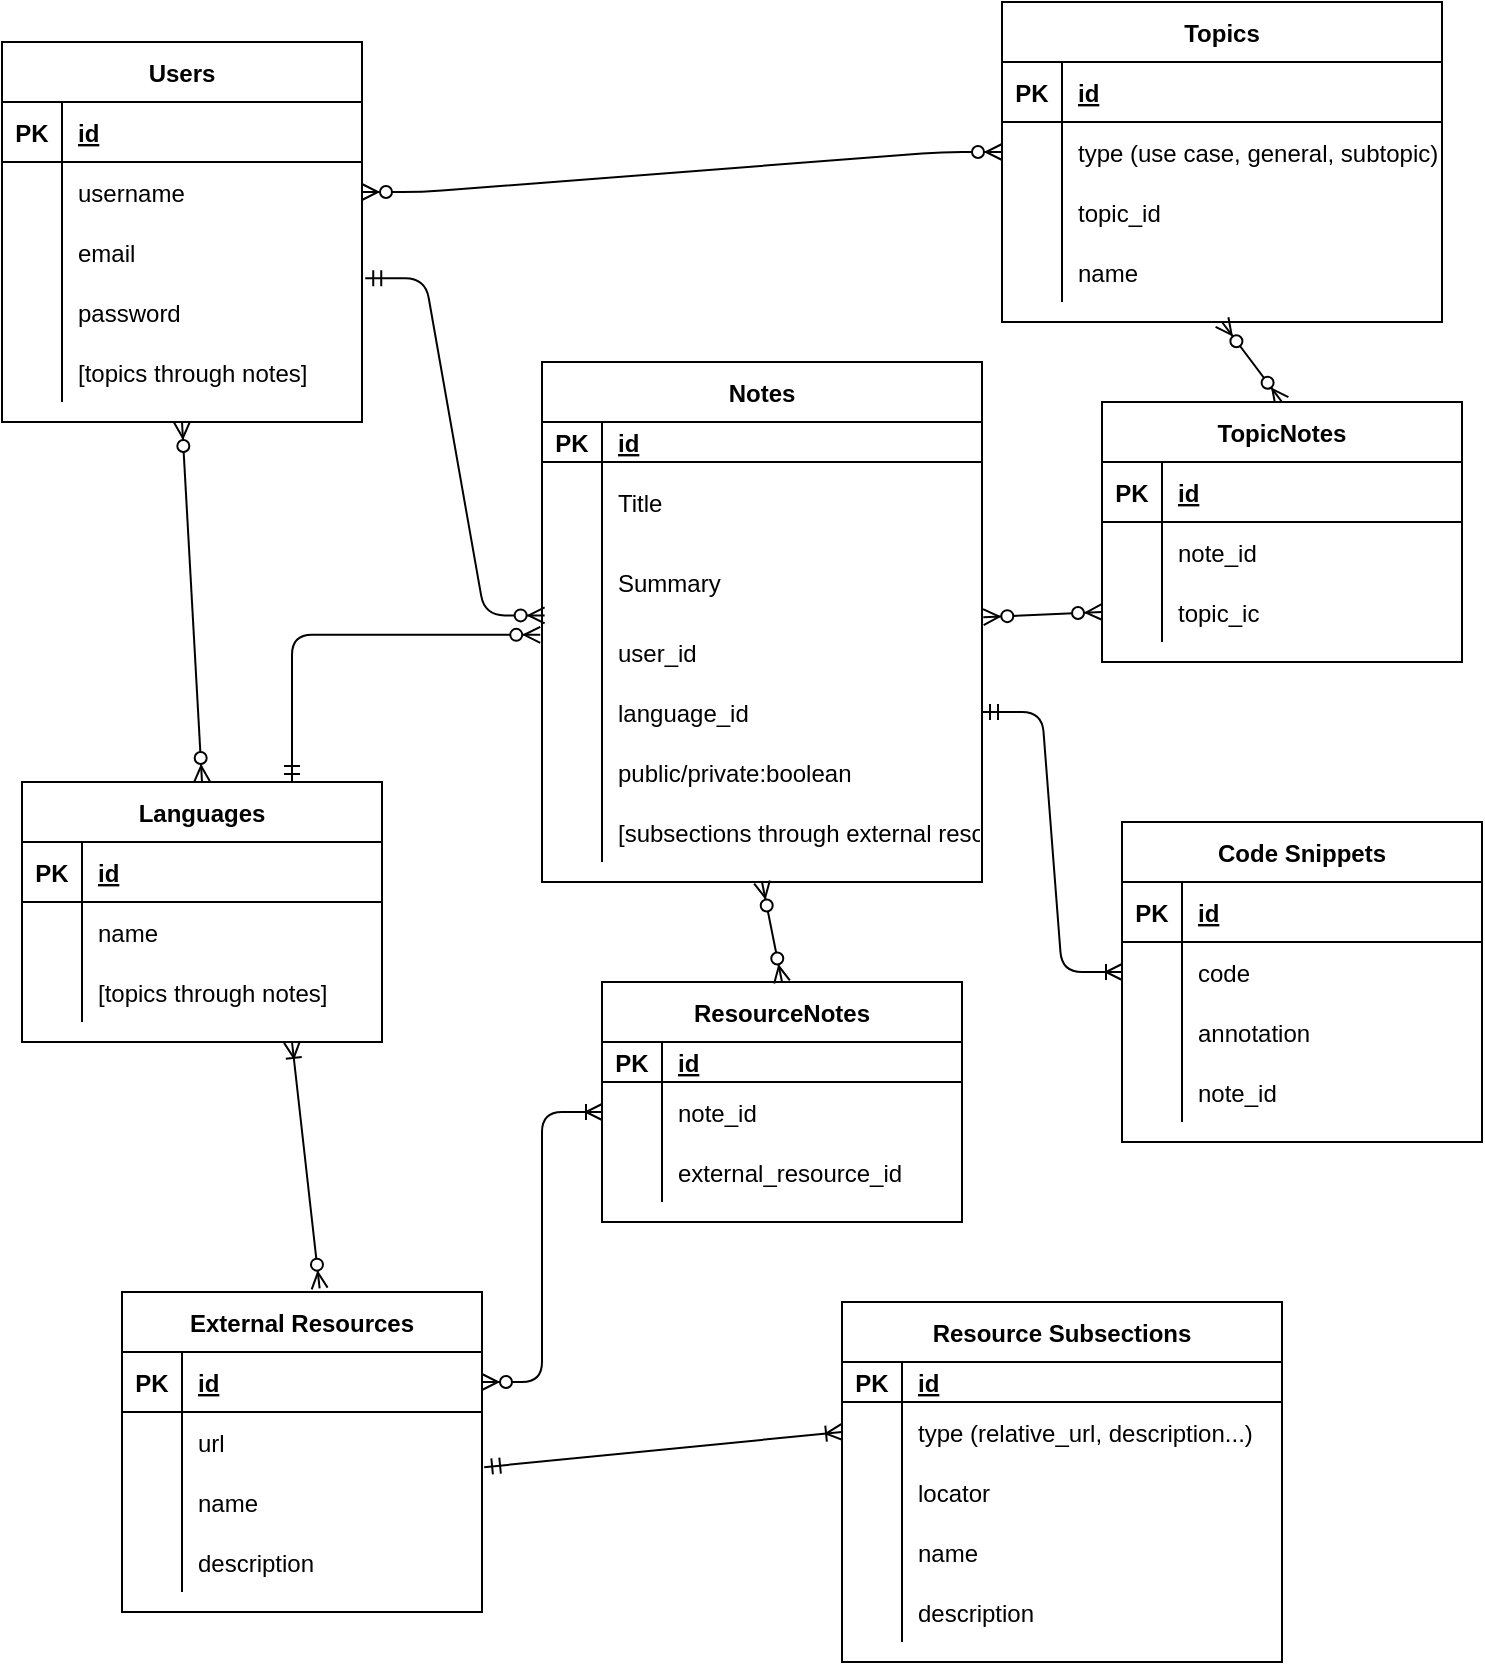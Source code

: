 <mxfile version="13.6.2" type="github">
  <diagram id="3IAwDomSX4GTOxIave0a" name="Page-1">
    <mxGraphModel dx="1155" dy="593" grid="1" gridSize="10" guides="1" tooltips="1" connect="1" arrows="1" fold="1" page="1" pageScale="1" pageWidth="850" pageHeight="1100" math="0" shadow="0">
      <root>
        <mxCell id="0" />
        <mxCell id="1" parent="0" />
        <mxCell id="mdlQwKb84h5tCR9vQMFx-60" value="" style="edgeStyle=entityRelationEdgeStyle;fontSize=12;html=1;endArrow=ERzeroToMany;startArrow=ERmandOne;entryX=0.006;entryY=-0.11;entryDx=0;entryDy=0;entryPerimeter=0;exitX=1.009;exitY=-0.061;exitDx=0;exitDy=0;exitPerimeter=0;" edge="1" parent="1" source="bAAhYgV04LeSds4EKRLH-11">
          <mxGeometry width="100" height="100" relative="1" as="geometry">
            <mxPoint x="270" y="130" as="sourcePoint" />
            <mxPoint x="361.32" y="326.7" as="targetPoint" />
          </mxGeometry>
        </mxCell>
        <mxCell id="mdlQwKb84h5tCR9vQMFx-61" value="" style="edgeStyle=entityRelationEdgeStyle;fontSize=12;html=1;endArrow=ERzeroToMany;endFill=1;startArrow=ERzeroToMany;entryX=0;entryY=0.5;entryDx=0;entryDy=0;exitX=1;exitY=0.5;exitDx=0;exitDy=0;" edge="1" parent="1" source="bAAhYgV04LeSds4EKRLH-5" target="mdlQwKb84h5tCR9vQMFx-5">
          <mxGeometry width="100" height="100" relative="1" as="geometry">
            <mxPoint x="260" y="120" as="sourcePoint" />
            <mxPoint x="390" y="120" as="targetPoint" />
          </mxGeometry>
        </mxCell>
        <mxCell id="mdlQwKb84h5tCR9vQMFx-73" value="" style="fontSize=12;html=1;endArrow=ERzeroToMany;endFill=1;startArrow=ERzeroToMany;entryX=0.5;entryY=1;entryDx=0;entryDy=0;exitX=0.5;exitY=0;exitDx=0;exitDy=0;" edge="1" parent="1" source="mdlQwKb84h5tCR9vQMFx-40" target="bAAhYgV04LeSds4EKRLH-1">
          <mxGeometry width="100" height="100" relative="1" as="geometry">
            <mxPoint x="190" y="391" as="sourcePoint" />
            <mxPoint x="220" y="240" as="targetPoint" />
          </mxGeometry>
        </mxCell>
        <mxCell id="mdlQwKb84h5tCR9vQMFx-40" value="Languages" style="shape=table;startSize=30;container=1;collapsible=1;childLayout=tableLayout;fixedRows=1;rowLines=0;fontStyle=1;align=center;resizeLast=1;" vertex="1" parent="1">
          <mxGeometry x="100" y="410" width="180" height="130" as="geometry" />
        </mxCell>
        <mxCell id="mdlQwKb84h5tCR9vQMFx-41" value="" style="shape=partialRectangle;collapsible=0;dropTarget=0;pointerEvents=0;fillColor=none;top=0;left=0;bottom=1;right=0;points=[[0,0.5],[1,0.5]];portConstraint=eastwest;" vertex="1" parent="mdlQwKb84h5tCR9vQMFx-40">
          <mxGeometry y="30" width="180" height="30" as="geometry" />
        </mxCell>
        <mxCell id="mdlQwKb84h5tCR9vQMFx-42" value="PK" style="shape=partialRectangle;connectable=0;fillColor=none;top=0;left=0;bottom=0;right=0;fontStyle=1;overflow=hidden;" vertex="1" parent="mdlQwKb84h5tCR9vQMFx-41">
          <mxGeometry width="30" height="30" as="geometry" />
        </mxCell>
        <mxCell id="mdlQwKb84h5tCR9vQMFx-43" value="id" style="shape=partialRectangle;connectable=0;fillColor=none;top=0;left=0;bottom=0;right=0;align=left;spacingLeft=6;fontStyle=5;overflow=hidden;" vertex="1" parent="mdlQwKb84h5tCR9vQMFx-41">
          <mxGeometry x="30" width="150" height="30" as="geometry" />
        </mxCell>
        <mxCell id="mdlQwKb84h5tCR9vQMFx-44" value="" style="shape=partialRectangle;collapsible=0;dropTarget=0;pointerEvents=0;fillColor=none;top=0;left=0;bottom=0;right=0;points=[[0,0.5],[1,0.5]];portConstraint=eastwest;" vertex="1" parent="mdlQwKb84h5tCR9vQMFx-40">
          <mxGeometry y="60" width="180" height="30" as="geometry" />
        </mxCell>
        <mxCell id="mdlQwKb84h5tCR9vQMFx-45" value="" style="shape=partialRectangle;connectable=0;fillColor=none;top=0;left=0;bottom=0;right=0;editable=1;overflow=hidden;" vertex="1" parent="mdlQwKb84h5tCR9vQMFx-44">
          <mxGeometry width="30" height="30" as="geometry" />
        </mxCell>
        <mxCell id="mdlQwKb84h5tCR9vQMFx-46" value="name" style="shape=partialRectangle;connectable=0;fillColor=none;top=0;left=0;bottom=0;right=0;align=left;spacingLeft=6;overflow=hidden;" vertex="1" parent="mdlQwKb84h5tCR9vQMFx-44">
          <mxGeometry x="30" width="150" height="30" as="geometry" />
        </mxCell>
        <mxCell id="mdlQwKb84h5tCR9vQMFx-47" value="" style="shape=partialRectangle;collapsible=0;dropTarget=0;pointerEvents=0;fillColor=none;top=0;left=0;bottom=0;right=0;points=[[0,0.5],[1,0.5]];portConstraint=eastwest;" vertex="1" parent="mdlQwKb84h5tCR9vQMFx-40">
          <mxGeometry y="90" width="180" height="30" as="geometry" />
        </mxCell>
        <mxCell id="mdlQwKb84h5tCR9vQMFx-48" value="" style="shape=partialRectangle;connectable=0;fillColor=none;top=0;left=0;bottom=0;right=0;editable=1;overflow=hidden;" vertex="1" parent="mdlQwKb84h5tCR9vQMFx-47">
          <mxGeometry width="30" height="30" as="geometry" />
        </mxCell>
        <mxCell id="mdlQwKb84h5tCR9vQMFx-49" value="[topics through notes]" style="shape=partialRectangle;connectable=0;fillColor=none;top=0;left=0;bottom=0;right=0;align=left;spacingLeft=6;overflow=hidden;" vertex="1" parent="mdlQwKb84h5tCR9vQMFx-47">
          <mxGeometry x="30" width="150" height="30" as="geometry" />
        </mxCell>
        <mxCell id="mdlQwKb84h5tCR9vQMFx-74" value="" style="fontSize=12;html=1;endArrow=ERzeroToMany;endFill=1;startArrow=ERzeroToMany;exitX=1.003;exitY=-0.08;exitDx=0;exitDy=0;exitPerimeter=0;entryX=0;entryY=0.5;entryDx=0;entryDy=0;" edge="1" parent="1" target="mdlQwKb84h5tCR9vQMFx-131">
          <mxGeometry width="100" height="100" relative="1" as="geometry">
            <mxPoint x="580.66" y="327.6" as="sourcePoint" />
            <mxPoint x="660" y="200" as="targetPoint" />
          </mxGeometry>
        </mxCell>
        <mxCell id="mdlQwKb84h5tCR9vQMFx-92" value="" style="fontSize=12;html=1;endArrow=ERoneToMany;startArrow=ERmandOne;entryX=0;entryY=0.5;entryDx=0;entryDy=0;exitX=1.006;exitY=-0.08;exitDx=0;exitDy=0;exitPerimeter=0;" edge="1" parent="1" source="mdlQwKb84h5tCR9vQMFx-34" target="mdlQwKb84h5tCR9vQMFx-83">
          <mxGeometry width="100" height="100" relative="1" as="geometry">
            <mxPoint x="670" y="580" as="sourcePoint" />
            <mxPoint x="550" y="710" as="targetPoint" />
          </mxGeometry>
        </mxCell>
        <mxCell id="mdlQwKb84h5tCR9vQMFx-93" value="" style="edgeStyle=orthogonalEdgeStyle;fontSize=12;html=1;endArrow=ERoneToMany;startArrow=ERzeroToMany;exitX=1;exitY=0.5;exitDx=0;exitDy=0;" edge="1" parent="1" source="mdlQwKb84h5tCR9vQMFx-28" target="mdlQwKb84h5tCR9vQMFx-142">
          <mxGeometry width="100" height="100" relative="1" as="geometry">
            <mxPoint x="330" y="490" as="sourcePoint" />
            <mxPoint x="430" y="400" as="targetPoint" />
          </mxGeometry>
        </mxCell>
        <mxCell id="mdlQwKb84h5tCR9vQMFx-94" value="" style="fontSize=12;html=1;endArrow=ERoneToMany;startArrow=ERzeroToMany;exitX=0.549;exitY=-0.011;exitDx=0;exitDy=0;entryX=0.75;entryY=1;entryDx=0;entryDy=0;exitPerimeter=0;" edge="1" parent="1" source="mdlQwKb84h5tCR9vQMFx-27" target="mdlQwKb84h5tCR9vQMFx-40">
          <mxGeometry width="100" height="100" relative="1" as="geometry">
            <mxPoint x="520" y="515" as="sourcePoint" />
            <mxPoint x="370" y="440" as="targetPoint" />
          </mxGeometry>
        </mxCell>
        <mxCell id="mdlQwKb84h5tCR9vQMFx-96" value="" style="edgeStyle=orthogonalEdgeStyle;fontSize=12;html=1;endArrow=ERmandOne;startArrow=ERzeroToMany;entryX=0.75;entryY=0;entryDx=0;entryDy=0;exitX=-0.004;exitY=0.214;exitDx=0;exitDy=0;exitPerimeter=0;endFill=0;" edge="1" parent="1" source="mdlQwKb84h5tCR9vQMFx-24" target="mdlQwKb84h5tCR9vQMFx-40">
          <mxGeometry width="100" height="100" relative="1" as="geometry">
            <mxPoint x="270" y="290" as="sourcePoint" />
            <mxPoint x="310" y="290" as="targetPoint" />
          </mxGeometry>
        </mxCell>
        <mxCell id="mdlQwKb84h5tCR9vQMFx-1" value="Topics" style="shape=table;startSize=30;container=1;collapsible=1;childLayout=tableLayout;fixedRows=1;rowLines=0;fontStyle=1;align=center;resizeLast=1;" vertex="1" parent="1">
          <mxGeometry x="590" y="20" width="220" height="160" as="geometry" />
        </mxCell>
        <mxCell id="mdlQwKb84h5tCR9vQMFx-2" value="" style="shape=partialRectangle;collapsible=0;dropTarget=0;pointerEvents=0;fillColor=none;top=0;left=0;bottom=1;right=0;points=[[0,0.5],[1,0.5]];portConstraint=eastwest;" vertex="1" parent="mdlQwKb84h5tCR9vQMFx-1">
          <mxGeometry y="30" width="220" height="30" as="geometry" />
        </mxCell>
        <mxCell id="mdlQwKb84h5tCR9vQMFx-3" value="PK" style="shape=partialRectangle;connectable=0;fillColor=none;top=0;left=0;bottom=0;right=0;fontStyle=1;overflow=hidden;" vertex="1" parent="mdlQwKb84h5tCR9vQMFx-2">
          <mxGeometry width="30" height="30" as="geometry" />
        </mxCell>
        <mxCell id="mdlQwKb84h5tCR9vQMFx-4" value="id" style="shape=partialRectangle;connectable=0;fillColor=none;top=0;left=0;bottom=0;right=0;align=left;spacingLeft=6;fontStyle=5;overflow=hidden;" vertex="1" parent="mdlQwKb84h5tCR9vQMFx-2">
          <mxGeometry x="30" width="190" height="30" as="geometry" />
        </mxCell>
        <mxCell id="mdlQwKb84h5tCR9vQMFx-5" value="" style="shape=partialRectangle;collapsible=0;dropTarget=0;pointerEvents=0;fillColor=none;top=0;left=0;bottom=0;right=0;points=[[0,0.5],[1,0.5]];portConstraint=eastwest;" vertex="1" parent="mdlQwKb84h5tCR9vQMFx-1">
          <mxGeometry y="60" width="220" height="30" as="geometry" />
        </mxCell>
        <mxCell id="mdlQwKb84h5tCR9vQMFx-6" value="" style="shape=partialRectangle;connectable=0;fillColor=none;top=0;left=0;bottom=0;right=0;editable=1;overflow=hidden;" vertex="1" parent="mdlQwKb84h5tCR9vQMFx-5">
          <mxGeometry width="30" height="30" as="geometry" />
        </mxCell>
        <mxCell id="mdlQwKb84h5tCR9vQMFx-7" value="type (use case, general, subtopic)" style="shape=partialRectangle;connectable=0;fillColor=none;top=0;left=0;bottom=0;right=0;align=left;spacingLeft=6;overflow=hidden;" vertex="1" parent="mdlQwKb84h5tCR9vQMFx-5">
          <mxGeometry x="30" width="190" height="30" as="geometry" />
        </mxCell>
        <mxCell id="mdlQwKb84h5tCR9vQMFx-8" value="" style="shape=partialRectangle;collapsible=0;dropTarget=0;pointerEvents=0;fillColor=none;top=0;left=0;bottom=0;right=0;points=[[0,0.5],[1,0.5]];portConstraint=eastwest;" vertex="1" parent="mdlQwKb84h5tCR9vQMFx-1">
          <mxGeometry y="90" width="220" height="30" as="geometry" />
        </mxCell>
        <mxCell id="mdlQwKb84h5tCR9vQMFx-9" value="" style="shape=partialRectangle;connectable=0;fillColor=none;top=0;left=0;bottom=0;right=0;editable=1;overflow=hidden;" vertex="1" parent="mdlQwKb84h5tCR9vQMFx-8">
          <mxGeometry width="30" height="30" as="geometry" />
        </mxCell>
        <mxCell id="mdlQwKb84h5tCR9vQMFx-10" value="topic_id" style="shape=partialRectangle;connectable=0;fillColor=none;top=0;left=0;bottom=0;right=0;align=left;spacingLeft=6;overflow=hidden;" vertex="1" parent="mdlQwKb84h5tCR9vQMFx-8">
          <mxGeometry x="30" width="190" height="30" as="geometry" />
        </mxCell>
        <mxCell id="mdlQwKb84h5tCR9vQMFx-11" value="" style="shape=partialRectangle;collapsible=0;dropTarget=0;pointerEvents=0;fillColor=none;top=0;left=0;bottom=0;right=0;points=[[0,0.5],[1,0.5]];portConstraint=eastwest;" vertex="1" parent="mdlQwKb84h5tCR9vQMFx-1">
          <mxGeometry y="120" width="220" height="30" as="geometry" />
        </mxCell>
        <mxCell id="mdlQwKb84h5tCR9vQMFx-12" value="" style="shape=partialRectangle;connectable=0;fillColor=none;top=0;left=0;bottom=0;right=0;editable=1;overflow=hidden;" vertex="1" parent="mdlQwKb84h5tCR9vQMFx-11">
          <mxGeometry width="30" height="30" as="geometry" />
        </mxCell>
        <mxCell id="mdlQwKb84h5tCR9vQMFx-13" value="name" style="shape=partialRectangle;connectable=0;fillColor=none;top=0;left=0;bottom=0;right=0;align=left;spacingLeft=6;overflow=hidden;" vertex="1" parent="mdlQwKb84h5tCR9vQMFx-11">
          <mxGeometry x="30" width="190" height="30" as="geometry" />
        </mxCell>
        <mxCell id="mdlQwKb84h5tCR9vQMFx-137" value="" style="fontSize=12;html=1;endArrow=ERzeroToMany;endFill=1;startArrow=ERzeroToMany;exitX=0.5;exitY=1;exitDx=0;exitDy=0;entryX=0.5;entryY=0;entryDx=0;entryDy=0;" edge="1" parent="1" source="mdlQwKb84h5tCR9vQMFx-1" target="mdlQwKb84h5tCR9vQMFx-124">
          <mxGeometry width="100" height="100" relative="1" as="geometry">
            <mxPoint x="680.54" y="192.6" as="sourcePoint" />
            <mxPoint x="770" y="210" as="targetPoint" />
          </mxGeometry>
        </mxCell>
        <mxCell id="bAAhYgV04LeSds4EKRLH-1" value="Users" style="shape=table;startSize=30;container=1;collapsible=1;childLayout=tableLayout;fixedRows=1;rowLines=0;fontStyle=1;align=center;resizeLast=1;" parent="1" vertex="1">
          <mxGeometry x="90" y="40" width="180" height="190" as="geometry" />
        </mxCell>
        <mxCell id="bAAhYgV04LeSds4EKRLH-2" value="" style="shape=partialRectangle;collapsible=0;dropTarget=0;pointerEvents=0;fillColor=none;top=0;left=0;bottom=1;right=0;points=[[0,0.5],[1,0.5]];portConstraint=eastwest;" parent="bAAhYgV04LeSds4EKRLH-1" vertex="1">
          <mxGeometry y="30" width="180" height="30" as="geometry" />
        </mxCell>
        <mxCell id="bAAhYgV04LeSds4EKRLH-3" value="PK" style="shape=partialRectangle;connectable=0;fillColor=none;top=0;left=0;bottom=0;right=0;fontStyle=1;overflow=hidden;" parent="bAAhYgV04LeSds4EKRLH-2" vertex="1">
          <mxGeometry width="30" height="30" as="geometry" />
        </mxCell>
        <mxCell id="bAAhYgV04LeSds4EKRLH-4" value="id" style="shape=partialRectangle;connectable=0;fillColor=none;top=0;left=0;bottom=0;right=0;align=left;spacingLeft=6;fontStyle=5;overflow=hidden;" parent="bAAhYgV04LeSds4EKRLH-2" vertex="1">
          <mxGeometry x="30" width="150" height="30" as="geometry" />
        </mxCell>
        <mxCell id="bAAhYgV04LeSds4EKRLH-5" value="" style="shape=partialRectangle;collapsible=0;dropTarget=0;pointerEvents=0;fillColor=none;top=0;left=0;bottom=0;right=0;points=[[0,0.5],[1,0.5]];portConstraint=eastwest;" parent="bAAhYgV04LeSds4EKRLH-1" vertex="1">
          <mxGeometry y="60" width="180" height="30" as="geometry" />
        </mxCell>
        <mxCell id="bAAhYgV04LeSds4EKRLH-6" value="" style="shape=partialRectangle;connectable=0;fillColor=none;top=0;left=0;bottom=0;right=0;editable=1;overflow=hidden;" parent="bAAhYgV04LeSds4EKRLH-5" vertex="1">
          <mxGeometry width="30" height="30" as="geometry" />
        </mxCell>
        <mxCell id="bAAhYgV04LeSds4EKRLH-7" value="username" style="shape=partialRectangle;connectable=0;fillColor=none;top=0;left=0;bottom=0;right=0;align=left;spacingLeft=6;overflow=hidden;" parent="bAAhYgV04LeSds4EKRLH-5" vertex="1">
          <mxGeometry x="30" width="150" height="30" as="geometry" />
        </mxCell>
        <mxCell id="bAAhYgV04LeSds4EKRLH-8" value="" style="shape=partialRectangle;collapsible=0;dropTarget=0;pointerEvents=0;fillColor=none;top=0;left=0;bottom=0;right=0;points=[[0,0.5],[1,0.5]];portConstraint=eastwest;" parent="bAAhYgV04LeSds4EKRLH-1" vertex="1">
          <mxGeometry y="90" width="180" height="30" as="geometry" />
        </mxCell>
        <mxCell id="bAAhYgV04LeSds4EKRLH-9" value="" style="shape=partialRectangle;connectable=0;fillColor=none;top=0;left=0;bottom=0;right=0;editable=1;overflow=hidden;" parent="bAAhYgV04LeSds4EKRLH-8" vertex="1">
          <mxGeometry width="30" height="30" as="geometry" />
        </mxCell>
        <mxCell id="bAAhYgV04LeSds4EKRLH-10" value="email" style="shape=partialRectangle;connectable=0;fillColor=none;top=0;left=0;bottom=0;right=0;align=left;spacingLeft=6;overflow=hidden;" parent="bAAhYgV04LeSds4EKRLH-8" vertex="1">
          <mxGeometry x="30" width="150" height="30" as="geometry" />
        </mxCell>
        <mxCell id="bAAhYgV04LeSds4EKRLH-11" value="" style="shape=partialRectangle;collapsible=0;dropTarget=0;pointerEvents=0;fillColor=none;top=0;left=0;bottom=0;right=0;points=[[0,0.5],[1,0.5]];portConstraint=eastwest;" parent="bAAhYgV04LeSds4EKRLH-1" vertex="1">
          <mxGeometry y="120" width="180" height="30" as="geometry" />
        </mxCell>
        <mxCell id="bAAhYgV04LeSds4EKRLH-12" value="" style="shape=partialRectangle;connectable=0;fillColor=none;top=0;left=0;bottom=0;right=0;editable=1;overflow=hidden;" parent="bAAhYgV04LeSds4EKRLH-11" vertex="1">
          <mxGeometry width="30" height="30" as="geometry" />
        </mxCell>
        <mxCell id="bAAhYgV04LeSds4EKRLH-13" value="password" style="shape=partialRectangle;connectable=0;fillColor=none;top=0;left=0;bottom=0;right=0;align=left;spacingLeft=6;overflow=hidden;" parent="bAAhYgV04LeSds4EKRLH-11" vertex="1">
          <mxGeometry x="30" width="150" height="30" as="geometry" />
        </mxCell>
        <mxCell id="mdlQwKb84h5tCR9vQMFx-163" value="" style="shape=partialRectangle;collapsible=0;dropTarget=0;pointerEvents=0;fillColor=none;top=0;left=0;bottom=0;right=0;points=[[0,0.5],[1,0.5]];portConstraint=eastwest;" vertex="1" parent="bAAhYgV04LeSds4EKRLH-1">
          <mxGeometry y="150" width="180" height="30" as="geometry" />
        </mxCell>
        <mxCell id="mdlQwKb84h5tCR9vQMFx-164" value="" style="shape=partialRectangle;connectable=0;fillColor=none;top=0;left=0;bottom=0;right=0;editable=1;overflow=hidden;" vertex="1" parent="mdlQwKb84h5tCR9vQMFx-163">
          <mxGeometry width="30" height="30" as="geometry" />
        </mxCell>
        <mxCell id="mdlQwKb84h5tCR9vQMFx-165" value="[topics through notes]" style="shape=partialRectangle;connectable=0;fillColor=none;top=0;left=0;bottom=0;right=0;align=left;spacingLeft=6;overflow=hidden;" vertex="1" parent="mdlQwKb84h5tCR9vQMFx-163">
          <mxGeometry x="30" width="150" height="30" as="geometry" />
        </mxCell>
        <mxCell id="mdlQwKb84h5tCR9vQMFx-79" value="Resource Subsections" style="shape=table;startSize=30;container=1;collapsible=1;childLayout=tableLayout;fixedRows=1;rowLines=0;fontStyle=1;align=center;resizeLast=1;" vertex="1" parent="1">
          <mxGeometry x="510" y="670" width="220" height="180" as="geometry" />
        </mxCell>
        <mxCell id="mdlQwKb84h5tCR9vQMFx-80" value="" style="shape=partialRectangle;collapsible=0;dropTarget=0;pointerEvents=0;fillColor=none;top=0;left=0;bottom=1;right=0;points=[[0,0.5],[1,0.5]];portConstraint=eastwest;" vertex="1" parent="mdlQwKb84h5tCR9vQMFx-79">
          <mxGeometry y="30" width="220" height="20" as="geometry" />
        </mxCell>
        <mxCell id="mdlQwKb84h5tCR9vQMFx-81" value="PK" style="shape=partialRectangle;connectable=0;fillColor=none;top=0;left=0;bottom=0;right=0;fontStyle=1;overflow=hidden;" vertex="1" parent="mdlQwKb84h5tCR9vQMFx-80">
          <mxGeometry width="30" height="20" as="geometry" />
        </mxCell>
        <mxCell id="mdlQwKb84h5tCR9vQMFx-82" value="id" style="shape=partialRectangle;connectable=0;fillColor=none;top=0;left=0;bottom=0;right=0;align=left;spacingLeft=6;fontStyle=5;overflow=hidden;" vertex="1" parent="mdlQwKb84h5tCR9vQMFx-80">
          <mxGeometry x="30" width="190" height="20" as="geometry" />
        </mxCell>
        <mxCell id="mdlQwKb84h5tCR9vQMFx-83" value="" style="shape=partialRectangle;collapsible=0;dropTarget=0;pointerEvents=0;fillColor=none;top=0;left=0;bottom=0;right=0;points=[[0,0.5],[1,0.5]];portConstraint=eastwest;" vertex="1" parent="mdlQwKb84h5tCR9vQMFx-79">
          <mxGeometry y="50" width="220" height="30" as="geometry" />
        </mxCell>
        <mxCell id="mdlQwKb84h5tCR9vQMFx-84" value="" style="shape=partialRectangle;connectable=0;fillColor=none;top=0;left=0;bottom=0;right=0;editable=1;overflow=hidden;" vertex="1" parent="mdlQwKb84h5tCR9vQMFx-83">
          <mxGeometry width="30" height="30" as="geometry" />
        </mxCell>
        <mxCell id="mdlQwKb84h5tCR9vQMFx-85" value="type (relative_url, description...)" style="shape=partialRectangle;connectable=0;fillColor=none;top=0;left=0;bottom=0;right=0;align=left;spacingLeft=6;overflow=hidden;" vertex="1" parent="mdlQwKb84h5tCR9vQMFx-83">
          <mxGeometry x="30" width="190" height="30" as="geometry" />
        </mxCell>
        <mxCell id="mdlQwKb84h5tCR9vQMFx-86" value="" style="shape=partialRectangle;collapsible=0;dropTarget=0;pointerEvents=0;fillColor=none;top=0;left=0;bottom=0;right=0;points=[[0,0.5],[1,0.5]];portConstraint=eastwest;" vertex="1" parent="mdlQwKb84h5tCR9vQMFx-79">
          <mxGeometry y="80" width="220" height="30" as="geometry" />
        </mxCell>
        <mxCell id="mdlQwKb84h5tCR9vQMFx-87" value="" style="shape=partialRectangle;connectable=0;fillColor=none;top=0;left=0;bottom=0;right=0;editable=1;overflow=hidden;" vertex="1" parent="mdlQwKb84h5tCR9vQMFx-86">
          <mxGeometry width="30" height="30" as="geometry" />
        </mxCell>
        <mxCell id="mdlQwKb84h5tCR9vQMFx-88" value="locator" style="shape=partialRectangle;connectable=0;fillColor=none;top=0;left=0;bottom=0;right=0;align=left;spacingLeft=6;overflow=hidden;" vertex="1" parent="mdlQwKb84h5tCR9vQMFx-86">
          <mxGeometry x="30" width="190" height="30" as="geometry" />
        </mxCell>
        <mxCell id="mdlQwKb84h5tCR9vQMFx-89" value="" style="shape=partialRectangle;collapsible=0;dropTarget=0;pointerEvents=0;fillColor=none;top=0;left=0;bottom=0;right=0;points=[[0,0.5],[1,0.5]];portConstraint=eastwest;" vertex="1" parent="mdlQwKb84h5tCR9vQMFx-79">
          <mxGeometry y="110" width="220" height="30" as="geometry" />
        </mxCell>
        <mxCell id="mdlQwKb84h5tCR9vQMFx-90" value="" style="shape=partialRectangle;connectable=0;fillColor=none;top=0;left=0;bottom=0;right=0;editable=1;overflow=hidden;" vertex="1" parent="mdlQwKb84h5tCR9vQMFx-89">
          <mxGeometry width="30" height="30" as="geometry" />
        </mxCell>
        <mxCell id="mdlQwKb84h5tCR9vQMFx-91" value="name" style="shape=partialRectangle;connectable=0;fillColor=none;top=0;left=0;bottom=0;right=0;align=left;spacingLeft=6;overflow=hidden;" vertex="1" parent="mdlQwKb84h5tCR9vQMFx-89">
          <mxGeometry x="30" width="190" height="30" as="geometry" />
        </mxCell>
        <mxCell id="mdlQwKb84h5tCR9vQMFx-150" value="" style="shape=partialRectangle;collapsible=0;dropTarget=0;pointerEvents=0;fillColor=none;top=0;left=0;bottom=0;right=0;points=[[0,0.5],[1,0.5]];portConstraint=eastwest;" vertex="1" parent="mdlQwKb84h5tCR9vQMFx-79">
          <mxGeometry y="140" width="220" height="30" as="geometry" />
        </mxCell>
        <mxCell id="mdlQwKb84h5tCR9vQMFx-151" value="" style="shape=partialRectangle;connectable=0;fillColor=none;top=0;left=0;bottom=0;right=0;editable=1;overflow=hidden;" vertex="1" parent="mdlQwKb84h5tCR9vQMFx-150">
          <mxGeometry width="30" height="30" as="geometry" />
        </mxCell>
        <mxCell id="mdlQwKb84h5tCR9vQMFx-152" value="description" style="shape=partialRectangle;connectable=0;fillColor=none;top=0;left=0;bottom=0;right=0;align=left;spacingLeft=6;overflow=hidden;" vertex="1" parent="mdlQwKb84h5tCR9vQMFx-150">
          <mxGeometry x="30" width="190" height="30" as="geometry" />
        </mxCell>
        <mxCell id="mdlQwKb84h5tCR9vQMFx-27" value="External Resources" style="shape=table;startSize=30;container=1;collapsible=1;childLayout=tableLayout;fixedRows=1;rowLines=0;fontStyle=1;align=center;resizeLast=1;" vertex="1" parent="1">
          <mxGeometry x="150" y="665" width="180" height="160" as="geometry" />
        </mxCell>
        <mxCell id="mdlQwKb84h5tCR9vQMFx-28" value="" style="shape=partialRectangle;collapsible=0;dropTarget=0;pointerEvents=0;fillColor=none;top=0;left=0;bottom=1;right=0;points=[[0,0.5],[1,0.5]];portConstraint=eastwest;" vertex="1" parent="mdlQwKb84h5tCR9vQMFx-27">
          <mxGeometry y="30" width="180" height="30" as="geometry" />
        </mxCell>
        <mxCell id="mdlQwKb84h5tCR9vQMFx-29" value="PK" style="shape=partialRectangle;connectable=0;fillColor=none;top=0;left=0;bottom=0;right=0;fontStyle=1;overflow=hidden;" vertex="1" parent="mdlQwKb84h5tCR9vQMFx-28">
          <mxGeometry width="30" height="30" as="geometry" />
        </mxCell>
        <mxCell id="mdlQwKb84h5tCR9vQMFx-30" value="id" style="shape=partialRectangle;connectable=0;fillColor=none;top=0;left=0;bottom=0;right=0;align=left;spacingLeft=6;fontStyle=5;overflow=hidden;" vertex="1" parent="mdlQwKb84h5tCR9vQMFx-28">
          <mxGeometry x="30" width="150" height="30" as="geometry" />
        </mxCell>
        <mxCell id="mdlQwKb84h5tCR9vQMFx-31" value="" style="shape=partialRectangle;collapsible=0;dropTarget=0;pointerEvents=0;fillColor=none;top=0;left=0;bottom=0;right=0;points=[[0,0.5],[1,0.5]];portConstraint=eastwest;" vertex="1" parent="mdlQwKb84h5tCR9vQMFx-27">
          <mxGeometry y="60" width="180" height="30" as="geometry" />
        </mxCell>
        <mxCell id="mdlQwKb84h5tCR9vQMFx-32" value="" style="shape=partialRectangle;connectable=0;fillColor=none;top=0;left=0;bottom=0;right=0;editable=1;overflow=hidden;" vertex="1" parent="mdlQwKb84h5tCR9vQMFx-31">
          <mxGeometry width="30" height="30" as="geometry" />
        </mxCell>
        <mxCell id="mdlQwKb84h5tCR9vQMFx-33" value="url" style="shape=partialRectangle;connectable=0;fillColor=none;top=0;left=0;bottom=0;right=0;align=left;spacingLeft=6;overflow=hidden;" vertex="1" parent="mdlQwKb84h5tCR9vQMFx-31">
          <mxGeometry x="30" width="150" height="30" as="geometry" />
        </mxCell>
        <mxCell id="mdlQwKb84h5tCR9vQMFx-34" value="" style="shape=partialRectangle;collapsible=0;dropTarget=0;pointerEvents=0;fillColor=none;top=0;left=0;bottom=0;right=0;points=[[0,0.5],[1,0.5]];portConstraint=eastwest;" vertex="1" parent="mdlQwKb84h5tCR9vQMFx-27">
          <mxGeometry y="90" width="180" height="30" as="geometry" />
        </mxCell>
        <mxCell id="mdlQwKb84h5tCR9vQMFx-35" value="" style="shape=partialRectangle;connectable=0;fillColor=none;top=0;left=0;bottom=0;right=0;editable=1;overflow=hidden;" vertex="1" parent="mdlQwKb84h5tCR9vQMFx-34">
          <mxGeometry width="30" height="30" as="geometry" />
        </mxCell>
        <mxCell id="mdlQwKb84h5tCR9vQMFx-36" value="name" style="shape=partialRectangle;connectable=0;fillColor=none;top=0;left=0;bottom=0;right=0;align=left;spacingLeft=6;overflow=hidden;" vertex="1" parent="mdlQwKb84h5tCR9vQMFx-34">
          <mxGeometry x="30" width="150" height="30" as="geometry" />
        </mxCell>
        <mxCell id="mdlQwKb84h5tCR9vQMFx-37" value="" style="shape=partialRectangle;collapsible=0;dropTarget=0;pointerEvents=0;fillColor=none;top=0;left=0;bottom=0;right=0;points=[[0,0.5],[1,0.5]];portConstraint=eastwest;" vertex="1" parent="mdlQwKb84h5tCR9vQMFx-27">
          <mxGeometry y="120" width="180" height="30" as="geometry" />
        </mxCell>
        <mxCell id="mdlQwKb84h5tCR9vQMFx-38" value="" style="shape=partialRectangle;connectable=0;fillColor=none;top=0;left=0;bottom=0;right=0;editable=1;overflow=hidden;" vertex="1" parent="mdlQwKb84h5tCR9vQMFx-37">
          <mxGeometry width="30" height="30" as="geometry" />
        </mxCell>
        <mxCell id="mdlQwKb84h5tCR9vQMFx-39" value="description" style="shape=partialRectangle;connectable=0;fillColor=none;top=0;left=0;bottom=0;right=0;align=left;spacingLeft=6;overflow=hidden;" vertex="1" parent="mdlQwKb84h5tCR9vQMFx-37">
          <mxGeometry x="30" width="150" height="30" as="geometry" />
        </mxCell>
        <mxCell id="mdlQwKb84h5tCR9vQMFx-138" value="ResourceNotes" style="shape=table;startSize=30;container=1;collapsible=1;childLayout=tableLayout;fixedRows=1;rowLines=0;fontStyle=1;align=center;resizeLast=1;" vertex="1" parent="1">
          <mxGeometry x="390" y="510" width="180" height="120" as="geometry" />
        </mxCell>
        <mxCell id="mdlQwKb84h5tCR9vQMFx-139" value="" style="shape=partialRectangle;collapsible=0;dropTarget=0;pointerEvents=0;fillColor=none;top=0;left=0;bottom=1;right=0;points=[[0,0.5],[1,0.5]];portConstraint=eastwest;" vertex="1" parent="mdlQwKb84h5tCR9vQMFx-138">
          <mxGeometry y="30" width="180" height="20" as="geometry" />
        </mxCell>
        <mxCell id="mdlQwKb84h5tCR9vQMFx-140" value="PK" style="shape=partialRectangle;connectable=0;fillColor=none;top=0;left=0;bottom=0;right=0;fontStyle=1;overflow=hidden;" vertex="1" parent="mdlQwKb84h5tCR9vQMFx-139">
          <mxGeometry width="30" height="20" as="geometry" />
        </mxCell>
        <mxCell id="mdlQwKb84h5tCR9vQMFx-141" value="id" style="shape=partialRectangle;connectable=0;fillColor=none;top=0;left=0;bottom=0;right=0;align=left;spacingLeft=6;fontStyle=5;overflow=hidden;" vertex="1" parent="mdlQwKb84h5tCR9vQMFx-139">
          <mxGeometry x="30" width="150" height="20" as="geometry" />
        </mxCell>
        <mxCell id="mdlQwKb84h5tCR9vQMFx-142" value="" style="shape=partialRectangle;collapsible=0;dropTarget=0;pointerEvents=0;fillColor=none;top=0;left=0;bottom=0;right=0;points=[[0,0.5],[1,0.5]];portConstraint=eastwest;" vertex="1" parent="mdlQwKb84h5tCR9vQMFx-138">
          <mxGeometry y="50" width="180" height="30" as="geometry" />
        </mxCell>
        <mxCell id="mdlQwKb84h5tCR9vQMFx-143" value="" style="shape=partialRectangle;connectable=0;fillColor=none;top=0;left=0;bottom=0;right=0;editable=1;overflow=hidden;" vertex="1" parent="mdlQwKb84h5tCR9vQMFx-142">
          <mxGeometry width="30" height="30" as="geometry" />
        </mxCell>
        <mxCell id="mdlQwKb84h5tCR9vQMFx-144" value="note_id" style="shape=partialRectangle;connectable=0;fillColor=none;top=0;left=0;bottom=0;right=0;align=left;spacingLeft=6;overflow=hidden;" vertex="1" parent="mdlQwKb84h5tCR9vQMFx-142">
          <mxGeometry x="30" width="150" height="30" as="geometry" />
        </mxCell>
        <mxCell id="mdlQwKb84h5tCR9vQMFx-145" value="" style="shape=partialRectangle;collapsible=0;dropTarget=0;pointerEvents=0;fillColor=none;top=0;left=0;bottom=0;right=0;points=[[0,0.5],[1,0.5]];portConstraint=eastwest;" vertex="1" parent="mdlQwKb84h5tCR9vQMFx-138">
          <mxGeometry y="80" width="180" height="30" as="geometry" />
        </mxCell>
        <mxCell id="mdlQwKb84h5tCR9vQMFx-146" value="" style="shape=partialRectangle;connectable=0;fillColor=none;top=0;left=0;bottom=0;right=0;editable=1;overflow=hidden;" vertex="1" parent="mdlQwKb84h5tCR9vQMFx-145">
          <mxGeometry width="30" height="30" as="geometry" />
        </mxCell>
        <mxCell id="mdlQwKb84h5tCR9vQMFx-147" value="external_resource_id" style="shape=partialRectangle;connectable=0;fillColor=none;top=0;left=0;bottom=0;right=0;align=left;spacingLeft=6;overflow=hidden;" vertex="1" parent="mdlQwKb84h5tCR9vQMFx-145">
          <mxGeometry x="30" width="150" height="30" as="geometry" />
        </mxCell>
        <mxCell id="mdlQwKb84h5tCR9vQMFx-149" value="" style="fontSize=12;html=1;endArrow=ERzeroToMany;endFill=1;startArrow=ERzeroToMany;entryX=0.5;entryY=1;entryDx=0;entryDy=0;exitX=0.5;exitY=0;exitDx=0;exitDy=0;" edge="1" parent="1" source="mdlQwKb84h5tCR9vQMFx-138" target="mdlQwKb84h5tCR9vQMFx-14">
          <mxGeometry width="100" height="100" relative="1" as="geometry">
            <mxPoint x="330" y="550" as="sourcePoint" />
            <mxPoint x="430" y="450" as="targetPoint" />
          </mxGeometry>
        </mxCell>
        <mxCell id="mdlQwKb84h5tCR9vQMFx-14" value="Notes" style="shape=table;startSize=30;container=1;collapsible=1;childLayout=tableLayout;fixedRows=1;rowLines=0;fontStyle=1;align=center;resizeLast=1;" vertex="1" parent="1">
          <mxGeometry x="360" y="200" width="220" height="260" as="geometry" />
        </mxCell>
        <mxCell id="mdlQwKb84h5tCR9vQMFx-15" value="" style="shape=partialRectangle;collapsible=0;dropTarget=0;pointerEvents=0;fillColor=none;top=0;left=0;bottom=1;right=0;points=[[0,0.5],[1,0.5]];portConstraint=eastwest;" vertex="1" parent="mdlQwKb84h5tCR9vQMFx-14">
          <mxGeometry y="30" width="220" height="20" as="geometry" />
        </mxCell>
        <mxCell id="mdlQwKb84h5tCR9vQMFx-16" value="PK" style="shape=partialRectangle;connectable=0;fillColor=none;top=0;left=0;bottom=0;right=0;fontStyle=1;overflow=hidden;" vertex="1" parent="mdlQwKb84h5tCR9vQMFx-15">
          <mxGeometry width="30" height="20" as="geometry" />
        </mxCell>
        <mxCell id="mdlQwKb84h5tCR9vQMFx-17" value="id" style="shape=partialRectangle;connectable=0;fillColor=none;top=0;left=0;bottom=0;right=0;align=left;spacingLeft=6;fontStyle=5;overflow=hidden;" vertex="1" parent="mdlQwKb84h5tCR9vQMFx-15">
          <mxGeometry x="30" width="190" height="20" as="geometry" />
        </mxCell>
        <mxCell id="mdlQwKb84h5tCR9vQMFx-18" value="" style="shape=partialRectangle;collapsible=0;dropTarget=0;pointerEvents=0;fillColor=none;top=0;left=0;bottom=0;right=0;points=[[0,0.5],[1,0.5]];portConstraint=eastwest;" vertex="1" parent="mdlQwKb84h5tCR9vQMFx-14">
          <mxGeometry y="50" width="220" height="40" as="geometry" />
        </mxCell>
        <mxCell id="mdlQwKb84h5tCR9vQMFx-19" value="" style="shape=partialRectangle;connectable=0;fillColor=none;top=0;left=0;bottom=0;right=0;editable=1;overflow=hidden;" vertex="1" parent="mdlQwKb84h5tCR9vQMFx-18">
          <mxGeometry width="30" height="40" as="geometry" />
        </mxCell>
        <mxCell id="mdlQwKb84h5tCR9vQMFx-20" value="Title" style="shape=partialRectangle;connectable=0;fillColor=none;top=0;left=0;bottom=0;right=0;align=left;spacingLeft=6;overflow=hidden;" vertex="1" parent="mdlQwKb84h5tCR9vQMFx-18">
          <mxGeometry x="30" width="190" height="40" as="geometry" />
        </mxCell>
        <mxCell id="mdlQwKb84h5tCR9vQMFx-166" value="" style="shape=partialRectangle;collapsible=0;dropTarget=0;pointerEvents=0;fillColor=none;top=0;left=0;bottom=0;right=0;points=[[0,0.5],[1,0.5]];portConstraint=eastwest;" vertex="1" parent="mdlQwKb84h5tCR9vQMFx-14">
          <mxGeometry y="90" width="220" height="40" as="geometry" />
        </mxCell>
        <mxCell id="mdlQwKb84h5tCR9vQMFx-167" value="" style="shape=partialRectangle;connectable=0;fillColor=none;top=0;left=0;bottom=0;right=0;editable=1;overflow=hidden;" vertex="1" parent="mdlQwKb84h5tCR9vQMFx-166">
          <mxGeometry width="30" height="40" as="geometry" />
        </mxCell>
        <mxCell id="mdlQwKb84h5tCR9vQMFx-168" value="Summary" style="shape=partialRectangle;connectable=0;fillColor=none;top=0;left=0;bottom=0;right=0;align=left;spacingLeft=6;overflow=hidden;" vertex="1" parent="mdlQwKb84h5tCR9vQMFx-166">
          <mxGeometry x="30" width="190" height="40" as="geometry" />
        </mxCell>
        <mxCell id="mdlQwKb84h5tCR9vQMFx-24" value="" style="shape=partialRectangle;collapsible=0;dropTarget=0;pointerEvents=0;fillColor=none;top=0;left=0;bottom=0;right=0;points=[[0,0.5],[1,0.5]];portConstraint=eastwest;" vertex="1" parent="mdlQwKb84h5tCR9vQMFx-14">
          <mxGeometry y="130" width="220" height="30" as="geometry" />
        </mxCell>
        <mxCell id="mdlQwKb84h5tCR9vQMFx-25" value="" style="shape=partialRectangle;connectable=0;fillColor=none;top=0;left=0;bottom=0;right=0;editable=1;overflow=hidden;" vertex="1" parent="mdlQwKb84h5tCR9vQMFx-24">
          <mxGeometry width="30" height="30" as="geometry" />
        </mxCell>
        <mxCell id="mdlQwKb84h5tCR9vQMFx-26" value="user_id" style="shape=partialRectangle;connectable=0;fillColor=none;top=0;left=0;bottom=0;right=0;align=left;spacingLeft=6;overflow=hidden;" vertex="1" parent="mdlQwKb84h5tCR9vQMFx-24">
          <mxGeometry x="30" width="190" height="30" as="geometry" />
        </mxCell>
        <mxCell id="mdlQwKb84h5tCR9vQMFx-105" value="" style="shape=partialRectangle;collapsible=0;dropTarget=0;pointerEvents=0;fillColor=none;top=0;left=0;bottom=0;right=0;points=[[0,0.5],[1,0.5]];portConstraint=eastwest;" vertex="1" parent="mdlQwKb84h5tCR9vQMFx-14">
          <mxGeometry y="160" width="220" height="30" as="geometry" />
        </mxCell>
        <mxCell id="mdlQwKb84h5tCR9vQMFx-106" value="" style="shape=partialRectangle;connectable=0;fillColor=none;top=0;left=0;bottom=0;right=0;editable=1;overflow=hidden;" vertex="1" parent="mdlQwKb84h5tCR9vQMFx-105">
          <mxGeometry width="30" height="30" as="geometry" />
        </mxCell>
        <mxCell id="mdlQwKb84h5tCR9vQMFx-107" value="language_id" style="shape=partialRectangle;connectable=0;fillColor=none;top=0;left=0;bottom=0;right=0;align=left;spacingLeft=6;overflow=hidden;" vertex="1" parent="mdlQwKb84h5tCR9vQMFx-105">
          <mxGeometry x="30" width="190" height="30" as="geometry" />
        </mxCell>
        <mxCell id="mdlQwKb84h5tCR9vQMFx-108" value="" style="shape=partialRectangle;collapsible=0;dropTarget=0;pointerEvents=0;fillColor=none;top=0;left=0;bottom=0;right=0;points=[[0,0.5],[1,0.5]];portConstraint=eastwest;" vertex="1" parent="mdlQwKb84h5tCR9vQMFx-14">
          <mxGeometry y="190" width="220" height="30" as="geometry" />
        </mxCell>
        <mxCell id="mdlQwKb84h5tCR9vQMFx-109" value="" style="shape=partialRectangle;connectable=0;fillColor=none;top=0;left=0;bottom=0;right=0;editable=1;overflow=hidden;" vertex="1" parent="mdlQwKb84h5tCR9vQMFx-108">
          <mxGeometry width="30" height="30" as="geometry" />
        </mxCell>
        <mxCell id="mdlQwKb84h5tCR9vQMFx-110" value="public/private:boolean" style="shape=partialRectangle;connectable=0;fillColor=none;top=0;left=0;bottom=0;right=0;align=left;spacingLeft=6;overflow=hidden;" vertex="1" parent="mdlQwKb84h5tCR9vQMFx-108">
          <mxGeometry x="30" width="190" height="30" as="geometry" />
        </mxCell>
        <mxCell id="mdlQwKb84h5tCR9vQMFx-156" value="" style="shape=partialRectangle;collapsible=0;dropTarget=0;pointerEvents=0;fillColor=none;top=0;left=0;bottom=0;right=0;points=[[0,0.5],[1,0.5]];portConstraint=eastwest;" vertex="1" parent="mdlQwKb84h5tCR9vQMFx-14">
          <mxGeometry y="220" width="220" height="30" as="geometry" />
        </mxCell>
        <mxCell id="mdlQwKb84h5tCR9vQMFx-157" value="" style="shape=partialRectangle;connectable=0;fillColor=none;top=0;left=0;bottom=0;right=0;editable=1;overflow=hidden;" vertex="1" parent="mdlQwKb84h5tCR9vQMFx-156">
          <mxGeometry width="30" height="30" as="geometry" />
        </mxCell>
        <mxCell id="mdlQwKb84h5tCR9vQMFx-158" value="[subsections through external resources]" style="shape=partialRectangle;connectable=0;fillColor=none;top=0;left=0;bottom=0;right=0;align=left;spacingLeft=6;overflow=hidden;" vertex="1" parent="mdlQwKb84h5tCR9vQMFx-156">
          <mxGeometry x="30" width="190" height="30" as="geometry" />
        </mxCell>
        <mxCell id="mdlQwKb84h5tCR9vQMFx-159" style="edgeStyle=none;rounded=0;orthogonalLoop=1;jettySize=auto;html=1;exitX=0.25;exitY=0;exitDx=0;exitDy=0;endArrow=ERmandOne;endFill=0;" edge="1" parent="1" source="mdlQwKb84h5tCR9vQMFx-124" target="mdlQwKb84h5tCR9vQMFx-124">
          <mxGeometry relative="1" as="geometry" />
        </mxCell>
        <mxCell id="mdlQwKb84h5tCR9vQMFx-124" value="TopicNotes" style="shape=table;startSize=30;container=1;collapsible=1;childLayout=tableLayout;fixedRows=1;rowLines=0;fontStyle=1;align=center;resizeLast=1;" vertex="1" parent="1">
          <mxGeometry x="640" y="220" width="180" height="130" as="geometry" />
        </mxCell>
        <mxCell id="mdlQwKb84h5tCR9vQMFx-125" value="" style="shape=partialRectangle;collapsible=0;dropTarget=0;pointerEvents=0;fillColor=none;top=0;left=0;bottom=1;right=0;points=[[0,0.5],[1,0.5]];portConstraint=eastwest;" vertex="1" parent="mdlQwKb84h5tCR9vQMFx-124">
          <mxGeometry y="30" width="180" height="30" as="geometry" />
        </mxCell>
        <mxCell id="mdlQwKb84h5tCR9vQMFx-126" value="PK" style="shape=partialRectangle;connectable=0;fillColor=none;top=0;left=0;bottom=0;right=0;fontStyle=1;overflow=hidden;" vertex="1" parent="mdlQwKb84h5tCR9vQMFx-125">
          <mxGeometry width="30" height="30" as="geometry" />
        </mxCell>
        <mxCell id="mdlQwKb84h5tCR9vQMFx-127" value="id" style="shape=partialRectangle;connectable=0;fillColor=none;top=0;left=0;bottom=0;right=0;align=left;spacingLeft=6;fontStyle=5;overflow=hidden;" vertex="1" parent="mdlQwKb84h5tCR9vQMFx-125">
          <mxGeometry x="30" width="150" height="30" as="geometry" />
        </mxCell>
        <mxCell id="mdlQwKb84h5tCR9vQMFx-128" value="" style="shape=partialRectangle;collapsible=0;dropTarget=0;pointerEvents=0;fillColor=none;top=0;left=0;bottom=0;right=0;points=[[0,0.5],[1,0.5]];portConstraint=eastwest;" vertex="1" parent="mdlQwKb84h5tCR9vQMFx-124">
          <mxGeometry y="60" width="180" height="30" as="geometry" />
        </mxCell>
        <mxCell id="mdlQwKb84h5tCR9vQMFx-129" value="" style="shape=partialRectangle;connectable=0;fillColor=none;top=0;left=0;bottom=0;right=0;editable=1;overflow=hidden;" vertex="1" parent="mdlQwKb84h5tCR9vQMFx-128">
          <mxGeometry width="30" height="30" as="geometry" />
        </mxCell>
        <mxCell id="mdlQwKb84h5tCR9vQMFx-130" value="note_id" style="shape=partialRectangle;connectable=0;fillColor=none;top=0;left=0;bottom=0;right=0;align=left;spacingLeft=6;overflow=hidden;" vertex="1" parent="mdlQwKb84h5tCR9vQMFx-128">
          <mxGeometry x="30" width="150" height="30" as="geometry" />
        </mxCell>
        <mxCell id="mdlQwKb84h5tCR9vQMFx-131" value="" style="shape=partialRectangle;collapsible=0;dropTarget=0;pointerEvents=0;fillColor=none;top=0;left=0;bottom=0;right=0;points=[[0,0.5],[1,0.5]];portConstraint=eastwest;" vertex="1" parent="mdlQwKb84h5tCR9vQMFx-124">
          <mxGeometry y="90" width="180" height="30" as="geometry" />
        </mxCell>
        <mxCell id="mdlQwKb84h5tCR9vQMFx-132" value="" style="shape=partialRectangle;connectable=0;fillColor=none;top=0;left=0;bottom=0;right=0;editable=1;overflow=hidden;" vertex="1" parent="mdlQwKb84h5tCR9vQMFx-131">
          <mxGeometry width="30" height="30" as="geometry" />
        </mxCell>
        <mxCell id="mdlQwKb84h5tCR9vQMFx-133" value="topic_ic" style="shape=partialRectangle;connectable=0;fillColor=none;top=0;left=0;bottom=0;right=0;align=left;spacingLeft=6;overflow=hidden;" vertex="1" parent="mdlQwKb84h5tCR9vQMFx-131">
          <mxGeometry x="30" width="150" height="30" as="geometry" />
        </mxCell>
        <mxCell id="mdlQwKb84h5tCR9vQMFx-182" value="" style="edgeStyle=entityRelationEdgeStyle;fontSize=12;html=1;endArrow=ERoneToMany;startArrow=ERmandOne;exitX=1;exitY=0.5;exitDx=0;exitDy=0;entryX=0;entryY=0.5;entryDx=0;entryDy=0;" edge="1" parent="1" source="mdlQwKb84h5tCR9vQMFx-105" target="mdlQwKb84h5tCR9vQMFx-173">
          <mxGeometry width="100" height="100" relative="1" as="geometry">
            <mxPoint x="470" y="550" as="sourcePoint" />
            <mxPoint x="570" y="450" as="targetPoint" />
          </mxGeometry>
        </mxCell>
        <mxCell id="mdlQwKb84h5tCR9vQMFx-169" value="Code Snippets" style="shape=table;startSize=30;container=1;collapsible=1;childLayout=tableLayout;fixedRows=1;rowLines=0;fontStyle=1;align=center;resizeLast=1;" vertex="1" parent="1">
          <mxGeometry x="650" y="430" width="180" height="160" as="geometry" />
        </mxCell>
        <mxCell id="mdlQwKb84h5tCR9vQMFx-170" value="" style="shape=partialRectangle;collapsible=0;dropTarget=0;pointerEvents=0;fillColor=none;top=0;left=0;bottom=1;right=0;points=[[0,0.5],[1,0.5]];portConstraint=eastwest;" vertex="1" parent="mdlQwKb84h5tCR9vQMFx-169">
          <mxGeometry y="30" width="180" height="30" as="geometry" />
        </mxCell>
        <mxCell id="mdlQwKb84h5tCR9vQMFx-171" value="PK" style="shape=partialRectangle;connectable=0;fillColor=none;top=0;left=0;bottom=0;right=0;fontStyle=1;overflow=hidden;" vertex="1" parent="mdlQwKb84h5tCR9vQMFx-170">
          <mxGeometry width="30" height="30" as="geometry" />
        </mxCell>
        <mxCell id="mdlQwKb84h5tCR9vQMFx-172" value="id" style="shape=partialRectangle;connectable=0;fillColor=none;top=0;left=0;bottom=0;right=0;align=left;spacingLeft=6;fontStyle=5;overflow=hidden;" vertex="1" parent="mdlQwKb84h5tCR9vQMFx-170">
          <mxGeometry x="30" width="150" height="30" as="geometry" />
        </mxCell>
        <mxCell id="mdlQwKb84h5tCR9vQMFx-173" value="" style="shape=partialRectangle;collapsible=0;dropTarget=0;pointerEvents=0;fillColor=none;top=0;left=0;bottom=0;right=0;points=[[0,0.5],[1,0.5]];portConstraint=eastwest;" vertex="1" parent="mdlQwKb84h5tCR9vQMFx-169">
          <mxGeometry y="60" width="180" height="30" as="geometry" />
        </mxCell>
        <mxCell id="mdlQwKb84h5tCR9vQMFx-174" value="" style="shape=partialRectangle;connectable=0;fillColor=none;top=0;left=0;bottom=0;right=0;editable=1;overflow=hidden;" vertex="1" parent="mdlQwKb84h5tCR9vQMFx-173">
          <mxGeometry width="30" height="30" as="geometry" />
        </mxCell>
        <mxCell id="mdlQwKb84h5tCR9vQMFx-175" value="code" style="shape=partialRectangle;connectable=0;fillColor=none;top=0;left=0;bottom=0;right=0;align=left;spacingLeft=6;overflow=hidden;" vertex="1" parent="mdlQwKb84h5tCR9vQMFx-173">
          <mxGeometry x="30" width="150" height="30" as="geometry" />
        </mxCell>
        <mxCell id="mdlQwKb84h5tCR9vQMFx-176" value="" style="shape=partialRectangle;collapsible=0;dropTarget=0;pointerEvents=0;fillColor=none;top=0;left=0;bottom=0;right=0;points=[[0,0.5],[1,0.5]];portConstraint=eastwest;" vertex="1" parent="mdlQwKb84h5tCR9vQMFx-169">
          <mxGeometry y="90" width="180" height="30" as="geometry" />
        </mxCell>
        <mxCell id="mdlQwKb84h5tCR9vQMFx-177" value="" style="shape=partialRectangle;connectable=0;fillColor=none;top=0;left=0;bottom=0;right=0;editable=1;overflow=hidden;" vertex="1" parent="mdlQwKb84h5tCR9vQMFx-176">
          <mxGeometry width="30" height="30" as="geometry" />
        </mxCell>
        <mxCell id="mdlQwKb84h5tCR9vQMFx-178" value="annotation" style="shape=partialRectangle;connectable=0;fillColor=none;top=0;left=0;bottom=0;right=0;align=left;spacingLeft=6;overflow=hidden;" vertex="1" parent="mdlQwKb84h5tCR9vQMFx-176">
          <mxGeometry x="30" width="150" height="30" as="geometry" />
        </mxCell>
        <mxCell id="mdlQwKb84h5tCR9vQMFx-183" value="" style="shape=partialRectangle;collapsible=0;dropTarget=0;pointerEvents=0;fillColor=none;top=0;left=0;bottom=0;right=0;points=[[0,0.5],[1,0.5]];portConstraint=eastwest;" vertex="1" parent="mdlQwKb84h5tCR9vQMFx-169">
          <mxGeometry y="120" width="180" height="30" as="geometry" />
        </mxCell>
        <mxCell id="mdlQwKb84h5tCR9vQMFx-184" value="" style="shape=partialRectangle;connectable=0;fillColor=none;top=0;left=0;bottom=0;right=0;editable=1;overflow=hidden;" vertex="1" parent="mdlQwKb84h5tCR9vQMFx-183">
          <mxGeometry width="30" height="30" as="geometry" />
        </mxCell>
        <mxCell id="mdlQwKb84h5tCR9vQMFx-185" value="note_id" style="shape=partialRectangle;connectable=0;fillColor=none;top=0;left=0;bottom=0;right=0;align=left;spacingLeft=6;overflow=hidden;" vertex="1" parent="mdlQwKb84h5tCR9vQMFx-183">
          <mxGeometry x="30" width="150" height="30" as="geometry" />
        </mxCell>
      </root>
    </mxGraphModel>
  </diagram>
</mxfile>
